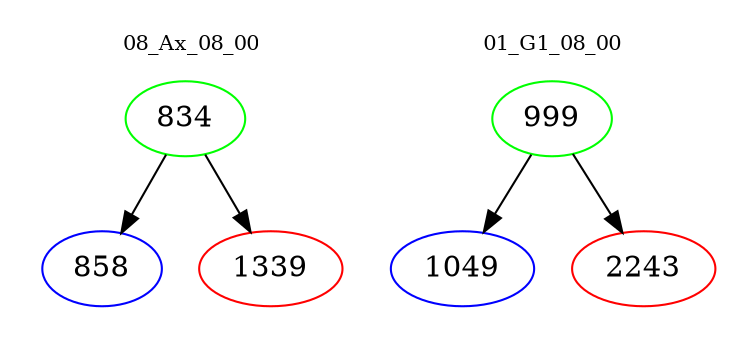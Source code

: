 digraph{
subgraph cluster_0 {
color = white
label = "08_Ax_08_00";
fontsize=10;
T0_834 [label="834", color="green"]
T0_834 -> T0_858 [color="black"]
T0_858 [label="858", color="blue"]
T0_834 -> T0_1339 [color="black"]
T0_1339 [label="1339", color="red"]
}
subgraph cluster_1 {
color = white
label = "01_G1_08_00";
fontsize=10;
T1_999 [label="999", color="green"]
T1_999 -> T1_1049 [color="black"]
T1_1049 [label="1049", color="blue"]
T1_999 -> T1_2243 [color="black"]
T1_2243 [label="2243", color="red"]
}
}

